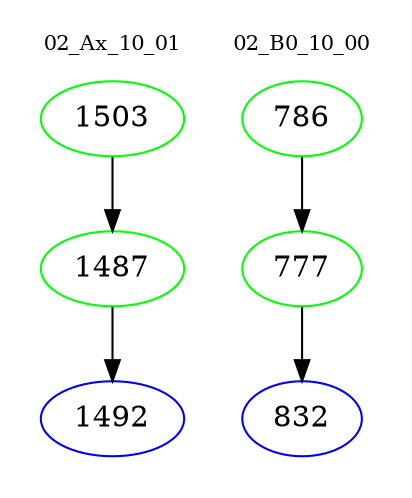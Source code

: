 digraph{
subgraph cluster_0 {
color = white
label = "02_Ax_10_01";
fontsize=10;
T0_1503 [label="1503", color="green"]
T0_1503 -> T0_1487 [color="black"]
T0_1487 [label="1487", color="green"]
T0_1487 -> T0_1492 [color="black"]
T0_1492 [label="1492", color="blue"]
}
subgraph cluster_1 {
color = white
label = "02_B0_10_00";
fontsize=10;
T1_786 [label="786", color="green"]
T1_786 -> T1_777 [color="black"]
T1_777 [label="777", color="green"]
T1_777 -> T1_832 [color="black"]
T1_832 [label="832", color="blue"]
}
}
